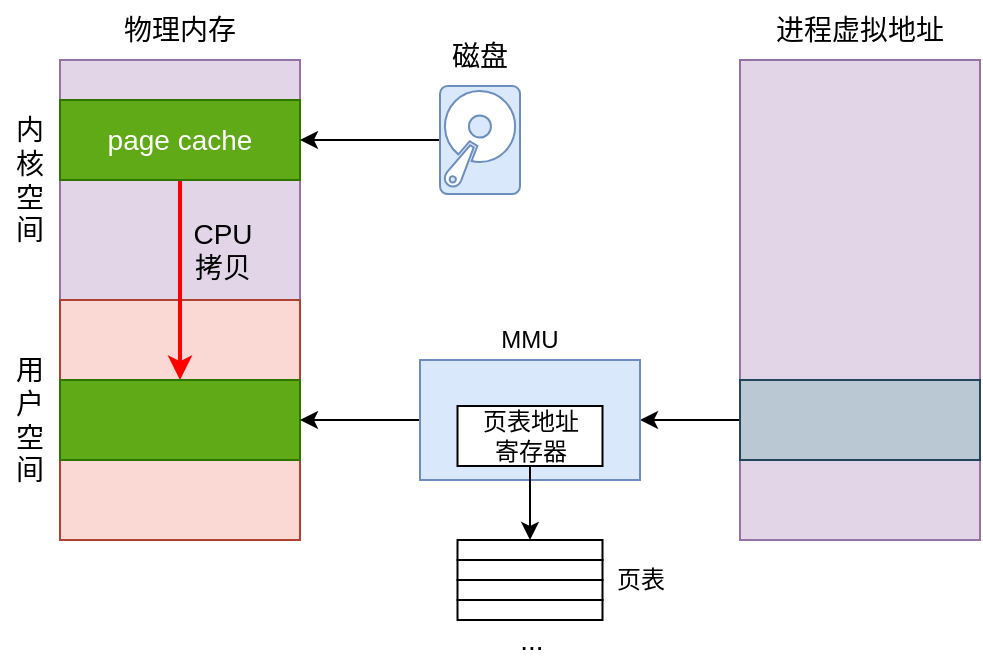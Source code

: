 <mxfile version="17.4.0" type="github">
  <diagram id="ngO-IYufhI-zc9eBKCqi" name="Page-1">
    <mxGraphModel dx="1251" dy="661" grid="1" gridSize="10" guides="1" tooltips="1" connect="1" arrows="1" fold="1" page="1" pageScale="1" pageWidth="1169" pageHeight="1654" math="0" shadow="0">
      <root>
        <mxCell id="0" />
        <mxCell id="1" parent="0" />
        <mxCell id="9HX5W4BHegq6lHTFiGdb-24" value="" style="rounded=0;whiteSpace=wrap;html=1;fontSize=14;" vertex="1" parent="1">
          <mxGeometry x="460" y="290" width="120" height="220" as="geometry" />
        </mxCell>
        <mxCell id="9HX5W4BHegq6lHTFiGdb-25" value="" style="rounded=0;whiteSpace=wrap;html=1;fillColor=#e1d5e7;strokeColor=#9673a6;fontSize=14;" vertex="1" parent="1">
          <mxGeometry x="460" y="270" width="120" height="120" as="geometry" />
        </mxCell>
        <mxCell id="9HX5W4BHegq6lHTFiGdb-26" value="" style="rounded=0;whiteSpace=wrap;html=1;fillColor=#fad9d5;strokeColor=#ae4132;fontSize=14;" vertex="1" parent="1">
          <mxGeometry x="460" y="390" width="120" height="120" as="geometry" />
        </mxCell>
        <mxCell id="9HX5W4BHegq6lHTFiGdb-27" value="内&lt;br style=&quot;font-size: 14px;&quot;&gt;核&lt;br style=&quot;font-size: 14px;&quot;&gt;空&lt;br style=&quot;font-size: 14px;&quot;&gt;间" style="text;html=1;strokeColor=none;fillColor=none;align=center;verticalAlign=middle;whiteSpace=wrap;rounded=0;spacing=2;fontSize=14;" vertex="1" parent="1">
          <mxGeometry x="430" y="270" width="30" height="120" as="geometry" />
        </mxCell>
        <mxCell id="9HX5W4BHegq6lHTFiGdb-28" value="用&lt;br&gt;户&lt;br style=&quot;font-size: 14px&quot;&gt;空&lt;br style=&quot;font-size: 14px&quot;&gt;间" style="text;html=1;strokeColor=none;fillColor=none;align=center;verticalAlign=middle;whiteSpace=wrap;rounded=0;spacing=2;fontSize=14;" vertex="1" parent="1">
          <mxGeometry x="430" y="390" width="30" height="120" as="geometry" />
        </mxCell>
        <mxCell id="9HX5W4BHegq6lHTFiGdb-35" style="edgeStyle=orthogonalEdgeStyle;rounded=0;orthogonalLoop=1;jettySize=auto;html=1;fontSize=14;strokeColor=#FF0000;strokeWidth=2;" edge="1" parent="1" source="9HX5W4BHegq6lHTFiGdb-29" target="9HX5W4BHegq6lHTFiGdb-34">
          <mxGeometry relative="1" as="geometry" />
        </mxCell>
        <mxCell id="9HX5W4BHegq6lHTFiGdb-29" value="page cache" style="rounded=0;whiteSpace=wrap;html=1;fillColor=#60a917;fontColor=#ffffff;strokeColor=#2D7600;fontSize=14;" vertex="1" parent="1">
          <mxGeometry x="460" y="290" width="120" height="40" as="geometry" />
        </mxCell>
        <mxCell id="9HX5W4BHegq6lHTFiGdb-33" style="edgeStyle=orthogonalEdgeStyle;rounded=0;orthogonalLoop=1;jettySize=auto;html=1;entryX=1;entryY=0.5;entryDx=0;entryDy=0;fontSize=14;" edge="1" parent="1" source="9HX5W4BHegq6lHTFiGdb-31" target="9HX5W4BHegq6lHTFiGdb-29">
          <mxGeometry relative="1" as="geometry" />
        </mxCell>
        <mxCell id="9HX5W4BHegq6lHTFiGdb-31" value="" style="sketch=0;pointerEvents=1;shadow=0;dashed=0;html=1;strokeColor=#6c8ebf;fillColor=#dae8fc;labelPosition=center;verticalLabelPosition=bottom;verticalAlign=top;outlineConnect=0;align=center;shape=mxgraph.office.devices.hard_disk;fontSize=14;" vertex="1" parent="1">
          <mxGeometry x="650" y="283" width="40" height="54" as="geometry" />
        </mxCell>
        <mxCell id="9HX5W4BHegq6lHTFiGdb-34" value="" style="rounded=0;whiteSpace=wrap;html=1;fillColor=#60a917;fontColor=#ffffff;strokeColor=#2D7600;fontSize=14;" vertex="1" parent="1">
          <mxGeometry x="460" y="430" width="120" height="40" as="geometry" />
        </mxCell>
        <mxCell id="9HX5W4BHegq6lHTFiGdb-36" value="物理内存" style="text;html=1;strokeColor=none;fillColor=none;align=center;verticalAlign=middle;whiteSpace=wrap;rounded=0;fontSize=14;" vertex="1" parent="1">
          <mxGeometry x="490" y="240" width="60" height="30" as="geometry" />
        </mxCell>
        <mxCell id="9HX5W4BHegq6lHTFiGdb-37" value="" style="rounded=0;whiteSpace=wrap;html=1;fillColor=#e1d5e7;strokeColor=#9673a6;fontSize=14;" vertex="1" parent="1">
          <mxGeometry x="800" y="270" width="120" height="240" as="geometry" />
        </mxCell>
        <mxCell id="9HX5W4BHegq6lHTFiGdb-38" value="磁盘" style="text;html=1;strokeColor=none;fillColor=none;align=center;verticalAlign=middle;whiteSpace=wrap;rounded=0;fontSize=14;" vertex="1" parent="1">
          <mxGeometry x="640" y="253" width="60" height="30" as="geometry" />
        </mxCell>
        <mxCell id="9HX5W4BHegq6lHTFiGdb-40" value="进程虚拟地址" style="text;html=1;strokeColor=none;fillColor=none;align=center;verticalAlign=middle;whiteSpace=wrap;rounded=0;fontSize=14;" vertex="1" parent="1">
          <mxGeometry x="815" y="240" width="90" height="30" as="geometry" />
        </mxCell>
        <mxCell id="9HX5W4BHegq6lHTFiGdb-62" style="edgeStyle=none;rounded=0;orthogonalLoop=1;jettySize=auto;html=1;entryX=1;entryY=0.5;entryDx=0;entryDy=0;fontSize=14;strokeColor=#000000;strokeWidth=1;" edge="1" parent="1" source="9HX5W4BHegq6lHTFiGdb-41" target="9HX5W4BHegq6lHTFiGdb-47">
          <mxGeometry relative="1" as="geometry" />
        </mxCell>
        <mxCell id="9HX5W4BHegq6lHTFiGdb-41" value="" style="rounded=0;whiteSpace=wrap;html=1;fillColor=#bac8d3;strokeColor=#23445d;fontSize=14;" vertex="1" parent="1">
          <mxGeometry x="800" y="430" width="120" height="40" as="geometry" />
        </mxCell>
        <mxCell id="9HX5W4BHegq6lHTFiGdb-63" style="edgeStyle=none;rounded=0;orthogonalLoop=1;jettySize=auto;html=1;entryX=1;entryY=0.5;entryDx=0;entryDy=0;fontSize=14;strokeColor=#000000;strokeWidth=1;" edge="1" parent="1" source="9HX5W4BHegq6lHTFiGdb-47" target="9HX5W4BHegq6lHTFiGdb-34">
          <mxGeometry relative="1" as="geometry" />
        </mxCell>
        <mxCell id="9HX5W4BHegq6lHTFiGdb-47" value="" style="rounded=0;whiteSpace=wrap;html=1;fontSize=13;fillColor=#dae8fc;strokeColor=#6c8ebf;" vertex="1" parent="1">
          <mxGeometry x="640" y="420" width="110" height="60" as="geometry" />
        </mxCell>
        <mxCell id="9HX5W4BHegq6lHTFiGdb-60" style="edgeStyle=none;rounded=0;orthogonalLoop=1;jettySize=auto;html=1;entryX=0.5;entryY=0;entryDx=0;entryDy=0;fontSize=14;strokeColor=#000000;strokeWidth=1;" edge="1" parent="1" source="9HX5W4BHegq6lHTFiGdb-53" target="9HX5W4BHegq6lHTFiGdb-55">
          <mxGeometry relative="1" as="geometry" />
        </mxCell>
        <mxCell id="9HX5W4BHegq6lHTFiGdb-53" value="&lt;span style=&quot;font-size: 12px;&quot;&gt;页表地址&lt;br style=&quot;font-size: 12px;&quot;&gt;寄存器&lt;/span&gt;" style="rounded=0;whiteSpace=wrap;html=1;fontSize=12;" vertex="1" parent="1">
          <mxGeometry x="658.75" y="443" width="72.5" height="30" as="geometry" />
        </mxCell>
        <mxCell id="9HX5W4BHegq6lHTFiGdb-54" value="MMU" style="text;html=1;strokeColor=none;fillColor=none;align=center;verticalAlign=middle;whiteSpace=wrap;rounded=0;fontSize=12;" vertex="1" parent="1">
          <mxGeometry x="665" y="400" width="60" height="20" as="geometry" />
        </mxCell>
        <mxCell id="9HX5W4BHegq6lHTFiGdb-55" value="" style="rounded=0;whiteSpace=wrap;html=1;fontSize=12;" vertex="1" parent="1">
          <mxGeometry x="658.75" y="510" width="72.5" height="10" as="geometry" />
        </mxCell>
        <mxCell id="9HX5W4BHegq6lHTFiGdb-56" value="" style="rounded=0;whiteSpace=wrap;html=1;fontSize=12;" vertex="1" parent="1">
          <mxGeometry x="658.75" y="520" width="72.5" height="10" as="geometry" />
        </mxCell>
        <mxCell id="9HX5W4BHegq6lHTFiGdb-57" value="" style="rounded=0;whiteSpace=wrap;html=1;fontSize=12;" vertex="1" parent="1">
          <mxGeometry x="658.75" y="530" width="72.5" height="10" as="geometry" />
        </mxCell>
        <mxCell id="9HX5W4BHegq6lHTFiGdb-58" value="" style="rounded=0;whiteSpace=wrap;html=1;fontSize=12;" vertex="1" parent="1">
          <mxGeometry x="658.75" y="540" width="72.5" height="10" as="geometry" />
        </mxCell>
        <mxCell id="9HX5W4BHegq6lHTFiGdb-59" value="..." style="text;html=1;strokeColor=none;fillColor=none;align=center;verticalAlign=middle;whiteSpace=wrap;rounded=0;fontSize=14;" vertex="1" parent="1">
          <mxGeometry x="661.75" y="550" width="67.5" height="20" as="geometry" />
        </mxCell>
        <mxCell id="9HX5W4BHegq6lHTFiGdb-61" value="页表" style="text;html=1;strokeColor=none;fillColor=none;align=center;verticalAlign=middle;whiteSpace=wrap;rounded=0;fontSize=12;" vertex="1" parent="1">
          <mxGeometry x="731.25" y="520" width="38.75" height="20" as="geometry" />
        </mxCell>
        <mxCell id="9HX5W4BHegq6lHTFiGdb-64" value="CPU&lt;br&gt;拷贝" style="text;html=1;strokeColor=none;fillColor=none;align=center;verticalAlign=middle;whiteSpace=wrap;rounded=0;fontSize=14;" vertex="1" parent="1">
          <mxGeometry x="517" y="350" width="49" height="30" as="geometry" />
        </mxCell>
      </root>
    </mxGraphModel>
  </diagram>
</mxfile>
